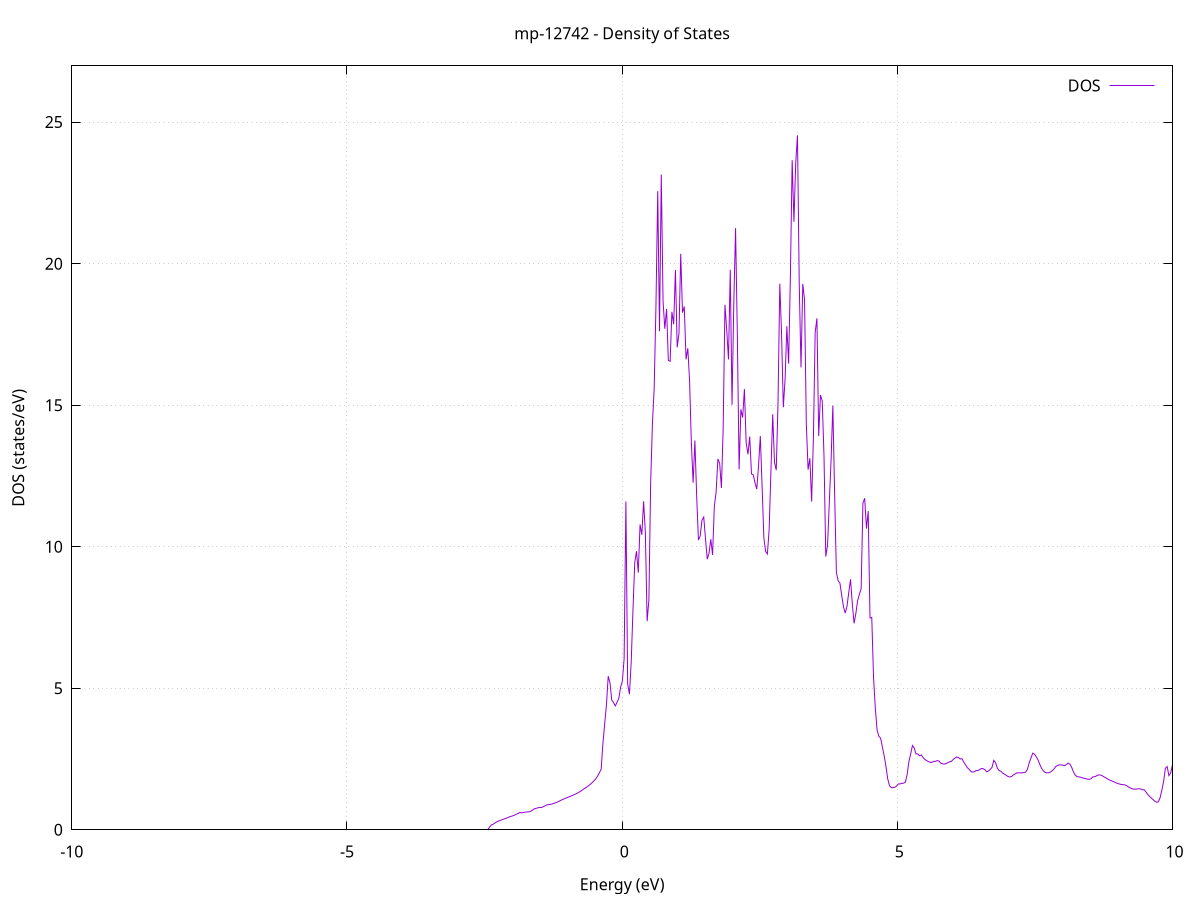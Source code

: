 set title 'mp-12742 - Density of States'
set xlabel 'Energy (eV)'
set ylabel 'DOS (states/eV)'
set grid
set xrange [-10:10]
set yrange [0:26.986]
set xzeroaxis lt -1
set terminal png size 800,600
set output 'mp-12742_dos_gnuplot.png'
plot '-' using 1:2 with lines title 'DOS'
-39.976700 0.000000
-39.944500 0.000000
-39.912400 0.000000
-39.880300 0.000000
-39.848100 0.000000
-39.816000 0.000000
-39.783800 0.000000
-39.751700 0.000000
-39.719600 0.000000
-39.687400 0.000000
-39.655300 0.000000
-39.623200 0.000000
-39.591000 0.000000
-39.558900 0.000000
-39.526700 0.000000
-39.494600 0.000000
-39.462500 0.000000
-39.430300 0.000000
-39.398200 0.000000
-39.366000 0.000000
-39.333900 0.000000
-39.301800 0.000000
-39.269600 0.000000
-39.237500 0.000000
-39.205400 0.000000
-39.173200 0.000000
-39.141100 0.000000
-39.108900 0.000000
-39.076800 0.000000
-39.044700 0.000000
-39.012500 0.000000
-38.980400 0.000000
-38.948200 0.000000
-38.916100 0.000000
-38.884000 0.000000
-38.851800 0.000000
-38.819700 0.000000
-38.787500 0.000000
-38.755400 0.000000
-38.723300 0.000000
-38.691100 0.000000
-38.659000 0.000000
-38.626900 0.000000
-38.594700 0.000000
-38.562600 0.000000
-38.530400 0.000000
-38.498300 0.000000
-38.466200 0.000000
-38.434000 0.000000
-38.401900 0.000000
-38.369700 0.000000
-38.337600 0.000000
-38.305500 0.000000
-38.273300 0.000000
-38.241200 0.000000
-38.209000 0.000000
-38.176900 0.000000
-38.144800 0.000000
-38.112600 0.000000
-38.080500 0.000000
-38.048400 0.000000
-38.016200 0.000000
-37.984100 0.000000
-37.951900 0.000000
-37.919800 0.000000
-37.887700 0.000000
-37.855500 0.000000
-37.823400 0.000000
-37.791200 0.000000
-37.759100 0.000000
-37.727000 0.000000
-37.694800 0.000000
-37.662700 0.000000
-37.630500 0.000000
-37.598400 0.000000
-37.566300 0.000000
-37.534100 0.000000
-37.502000 0.000000
-37.469900 0.000000
-37.437700 0.000000
-37.405600 0.000000
-37.373400 0.000000
-37.341300 0.000000
-37.309200 0.000000
-37.277000 0.000000
-37.244900 0.000000
-37.212700 0.000000
-37.180600 0.000000
-37.148500 0.000000
-37.116300 0.000000
-37.084200 0.000000
-37.052100 0.000000
-37.019900 0.000000
-36.987800 0.000000
-36.955600 0.000000
-36.923500 0.000000
-36.891400 0.000000
-36.859200 0.000000
-36.827100 0.000000
-36.794900 0.000000
-36.762800 0.000000
-36.730700 0.000000
-36.698500 0.000000
-36.666400 0.000000
-36.634200 0.000000
-36.602100 0.000000
-36.570000 0.000000
-36.537800 0.000000
-36.505700 0.000000
-36.473600 0.000000
-36.441400 0.000000
-36.409300 0.000000
-36.377100 0.000000
-36.345000 0.000000
-36.312900 0.000000
-36.280700 0.000000
-36.248600 0.000000
-36.216400 0.000000
-36.184300 0.000000
-36.152200 0.000000
-36.120000 0.000000
-36.087900 0.000000
-36.055700 0.000000
-36.023600 0.000000
-35.991500 0.000000
-35.959300 0.000000
-35.927200 0.000000
-35.895100 0.000000
-35.862900 0.000000
-35.830800 0.000000
-35.798600 0.000000
-35.766500 0.000000
-35.734400 0.000000
-35.702200 0.000000
-35.670100 0.000000
-35.637900 0.000000
-35.605800 0.000000
-35.573700 0.000000
-35.541500 0.000000
-35.509400 0.000000
-35.477200 0.000000
-35.445100 0.000000
-35.413000 0.000000
-35.380800 0.000000
-35.348700 0.000000
-35.316600 0.000000
-35.284400 0.000000
-35.252300 0.000000
-35.220100 0.000000
-35.188000 0.000000
-35.155900 0.000000
-35.123700 0.000000
-35.091600 0.000000
-35.059400 0.000000
-35.027300 0.000000
-34.995200 0.000000
-34.963000 0.000000
-34.930900 0.000000
-34.898700 0.000000
-34.866600 0.000000
-34.834500 0.000000
-34.802300 0.000000
-34.770200 0.000000
-34.738100 0.000000
-34.705900 0.000000
-34.673800 0.000000
-34.641600 0.000000
-34.609500 0.000000
-34.577400 0.000000
-34.545200 0.000000
-34.513100 0.000000
-34.480900 0.000000
-34.448800 0.000000
-34.416700 0.000000
-34.384500 0.000000
-34.352400 0.000000
-34.320300 0.000000
-34.288100 0.000000
-34.256000 0.000000
-34.223800 0.000000
-34.191700 0.000000
-34.159600 0.000000
-34.127400 0.000000
-34.095300 0.000000
-34.063100 0.000000
-34.031000 0.000000
-33.998900 0.000000
-33.966700 0.000000
-33.934600 0.000000
-33.902400 0.000000
-33.870300 0.000000
-33.838200 0.000000
-33.806000 0.000000
-33.773900 0.000000
-33.741800 0.000000
-33.709600 0.000000
-33.677500 0.000000
-33.645300 0.000000
-33.613200 0.000000
-33.581100 0.000000
-33.548900 0.000000
-33.516800 0.000000
-33.484600 0.000000
-33.452500 0.000000
-33.420400 0.000000
-33.388200 0.000000
-33.356100 0.000000
-33.323900 0.000000
-33.291800 0.000000
-33.259700 0.000000
-33.227500 0.000000
-33.195400 0.000000
-33.163300 0.000000
-33.131100 0.000000
-33.099000 0.000000
-33.066800 0.000000
-33.034700 0.000000
-33.002600 0.000000
-32.970400 0.000000
-32.938300 0.000000
-32.906100 0.000000
-32.874000 0.000000
-32.841900 0.000000
-32.809700 0.000000
-32.777600 0.000000
-32.745400 0.000000
-32.713300 0.000000
-32.681200 0.000000
-32.649000 0.000000
-32.616900 0.000000
-32.584800 0.000000
-32.552600 0.000000
-32.520500 0.000000
-32.488300 0.000000
-32.456200 0.000000
-32.424100 0.000000
-32.391900 0.000000
-32.359800 0.000000
-32.327600 0.000000
-32.295500 0.000000
-32.263400 0.000000
-32.231200 0.000000
-32.199100 0.000000
-32.167000 0.000000
-32.134800 0.000000
-32.102700 0.000000
-32.070500 0.000000
-32.038400 0.000000
-32.006300 0.000000
-31.974100 0.000000
-31.942000 0.000000
-31.909800 0.000000
-31.877700 0.000000
-31.845600 0.000000
-31.813400 0.000000
-31.781300 0.000000
-31.749100 0.000000
-31.717000 0.000000
-31.684900 0.000000
-31.652700 0.000000
-31.620600 0.000000
-31.588500 0.000000
-31.556300 0.000000
-31.524200 0.000000
-31.492000 0.000000
-31.459900 0.000000
-31.427800 0.000000
-31.395600 0.000000
-31.363500 0.000000
-31.331300 0.000000
-31.299200 0.000000
-31.267100 0.000000
-31.234900 0.000000
-31.202800 0.000000
-31.170600 0.000000
-31.138500 0.000000
-31.106400 0.000000
-31.074200 0.000000
-31.042100 0.000000
-31.010000 0.000000
-30.977800 0.000000
-30.945700 0.000000
-30.913500 0.000000
-30.881400 0.000000
-30.849300 0.000000
-30.817100 0.000000
-30.785000 0.000000
-30.752800 0.000000
-30.720700 0.000000
-30.688600 0.000000
-30.656400 0.000000
-30.624300 0.000000
-30.592100 0.000000
-30.560000 0.000000
-30.527900 0.000000
-30.495700 0.000000
-30.463600 0.000000
-30.431500 0.000000
-30.399300 0.000000
-30.367200 0.000000
-30.335000 0.000000
-30.302900 0.000000
-30.270800 0.000000
-30.238600 0.000000
-30.206500 0.000000
-30.174300 0.000000
-30.142200 0.000000
-30.110100 0.000000
-30.077900 0.000000
-30.045800 0.000000
-30.013600 0.000000
-29.981500 0.000000
-29.949400 0.000000
-29.917200 0.000000
-29.885100 0.000000
-29.853000 0.000000
-29.820800 0.000000
-29.788700 0.000000
-29.756500 0.000000
-29.724400 0.000000
-29.692300 0.000000
-29.660100 0.000000
-29.628000 0.000000
-29.595800 0.000000
-29.563700 0.000000
-29.531600 0.000000
-29.499400 0.000000
-29.467300 0.000000
-29.435200 0.000000
-29.403000 0.000000
-29.370900 0.000000
-29.338700 0.000000
-29.306600 0.000000
-29.274500 0.000000
-29.242300 0.000000
-29.210200 0.000000
-29.178000 0.000000
-29.145900 0.000000
-29.113800 0.000000
-29.081600 0.000000
-29.049500 0.000000
-29.017300 0.000000
-28.985200 0.000000
-28.953100 0.000000
-28.920900 0.000000
-28.888800 0.000000
-28.856700 0.000000
-28.824500 0.000000
-28.792400 0.000000
-28.760200 0.000000
-28.728100 0.000000
-28.696000 0.000000
-28.663800 0.000000
-28.631700 0.000000
-28.599500 0.000000
-28.567400 0.000000
-28.535300 0.000000
-28.503100 0.000000
-28.471000 0.000000
-28.438800 0.000000
-28.406700 0.000000
-28.374600 0.000000
-28.342400 0.000000
-28.310300 0.000000
-28.278200 0.000000
-28.246000 0.000000
-28.213900 0.000000
-28.181700 0.000000
-28.149600 0.000000
-28.117500 0.000000
-28.085300 0.000000
-28.053200 0.000000
-28.021000 0.000000
-27.988900 0.000000
-27.956800 0.000000
-27.924600 0.000000
-27.892500 0.000000
-27.860300 0.000000
-27.828200 0.000000
-27.796100 0.000000
-27.763900 0.000000
-27.731800 0.000000
-27.699700 0.000000
-27.667500 0.000000
-27.635400 0.000000
-27.603200 0.000000
-27.571100 0.000000
-27.539000 0.000000
-27.506800 0.000000
-27.474700 0.000000
-27.442500 0.000000
-27.410400 0.000000
-27.378300 0.000000
-27.346100 0.000000
-27.314000 0.000000
-27.281900 0.000000
-27.249700 0.000000
-27.217600 0.000000
-27.185400 0.000000
-27.153300 0.000000
-27.121200 0.000000
-27.089000 0.000000
-27.056900 0.000000
-27.024700 0.000000
-26.992600 0.000000
-26.960500 0.000000
-26.928300 0.000000
-26.896200 0.000000
-26.864000 0.000000
-26.831900 0.000000
-26.799800 0.000000
-26.767600 0.000000
-26.735500 0.000000
-26.703400 0.000000
-26.671200 0.000000
-26.639100 0.000000
-26.606900 0.000000
-26.574800 0.000000
-26.542700 0.000000
-26.510500 0.000000
-26.478400 0.000000
-26.446200 0.000000
-26.414100 0.000000
-26.382000 0.000000
-26.349800 0.000000
-26.317700 0.000000
-26.285500 0.000000
-26.253400 0.000000
-26.221300 0.000000
-26.189100 0.000000
-26.157000 0.000000
-26.124900 0.000000
-26.092700 0.000000
-26.060600 0.000000
-26.028400 0.000000
-25.996300 0.000000
-25.964200 0.000000
-25.932000 0.000000
-25.899900 0.000000
-25.867700 0.000000
-25.835600 0.000000
-25.803500 0.000000
-25.771300 0.000000
-25.739200 0.000000
-25.707000 0.000000
-25.674900 0.000000
-25.642800 0.000000
-25.610600 0.000000
-25.578500 0.000000
-25.546400 0.000000
-25.514200 0.000000
-25.482100 0.000000
-25.449900 0.000000
-25.417800 0.000000
-25.385700 0.000000
-25.353500 0.000000
-25.321400 0.000000
-25.289200 0.000000
-25.257100 0.000000
-25.225000 0.000000
-25.192800 0.000000
-25.160700 0.000000
-25.128500 0.000000
-25.096400 0.000000
-25.064300 0.000000
-25.032100 0.000000
-25.000000 0.000000
-24.967900 0.000000
-24.935700 0.000000
-24.903600 0.000000
-24.871400 0.000000
-24.839300 0.000000
-24.807200 0.000000
-24.775000 0.000000
-24.742900 0.000000
-24.710700 0.000000
-24.678600 0.000000
-24.646500 0.000000
-24.614300 0.000000
-24.582200 0.000000
-24.550100 0.000000
-24.517900 0.000000
-24.485800 0.000000
-24.453600 0.000000
-24.421500 0.000000
-24.389400 0.000000
-24.357200 0.000000
-24.325100 0.000000
-24.292900 0.000000
-24.260800 0.000000
-24.228700 0.000000
-24.196500 0.000000
-24.164400 0.000000
-24.132200 0.000000
-24.100100 0.000000
-24.068000 0.000000
-24.035800 0.000000
-24.003700 0.000000
-23.971600 0.000000
-23.939400 0.000000
-23.907300 0.000000
-23.875100 0.000000
-23.843000 0.000000
-23.810900 0.000000
-23.778700 0.000000
-23.746600 0.000000
-23.714400 0.000000
-23.682300 0.000000
-23.650200 0.000000
-23.618000 0.000000
-23.585900 0.000000
-23.553700 0.000000
-23.521600 0.000000
-23.489500 0.000000
-23.457300 0.000000
-23.425200 0.000000
-23.393100 0.000000
-23.360900 0.000000
-23.328800 0.000000
-23.296600 0.000000
-23.264500 0.000000
-23.232400 0.000000
-23.200200 0.000000
-23.168100 0.000000
-23.135900 0.000000
-23.103800 0.000000
-23.071700 0.000000
-23.039500 0.000000
-23.007400 0.000000
-22.975200 0.000000
-22.943100 0.000000
-22.911000 0.000000
-22.878800 0.000000
-22.846700 0.000000
-22.814600 0.000000
-22.782400 0.000000
-22.750300 0.000000
-22.718100 0.000000
-22.686000 0.000000
-22.653900 0.000000
-22.621700 0.000000
-22.589600 0.000000
-22.557400 0.000000
-22.525300 0.000000
-22.493200 0.000000
-22.461000 0.000000
-22.428900 0.000000
-22.396800 0.000000
-22.364600 0.000000
-22.332500 0.000000
-22.300300 0.000000
-22.268200 0.000000
-22.236100 0.000000
-22.203900 0.000000
-22.171800 0.000000
-22.139600 0.000000
-22.107500 0.000000
-22.075400 0.000000
-22.043200 0.000000
-22.011100 0.000000
-21.978900 0.000000
-21.946800 0.000000
-21.914700 0.000000
-21.882500 0.000000
-21.850400 0.000000
-21.818300 0.000000
-21.786100 0.000000
-21.754000 0.000000
-21.721800 0.000000
-21.689700 0.000000
-21.657600 0.000000
-21.625400 0.000000
-21.593300 0.000000
-21.561100 0.000000
-21.529000 0.000000
-21.496900 0.000000
-21.464700 0.000000
-21.432600 0.000000
-21.400400 0.000000
-21.368300 0.000000
-21.336200 0.000000
-21.304000 0.000000
-21.271900 0.000000
-21.239800 0.000000
-21.207600 0.000000
-21.175500 0.000000
-21.143300 0.000000
-21.111200 0.000000
-21.079100 0.000000
-21.046900 0.000000
-21.014800 0.000000
-20.982600 0.000000
-20.950500 0.000000
-20.918400 0.000000
-20.886200 0.000000
-20.854100 0.000000
-20.821900 0.000000
-20.789800 0.000000
-20.757700 0.000000
-20.725500 0.000000
-20.693400 0.000000
-20.661300 0.000000
-20.629100 0.000000
-20.597000 0.000000
-20.564800 0.000000
-20.532700 0.000000
-20.500600 0.000000
-20.468400 0.000000
-20.436300 0.000000
-20.404100 0.000000
-20.372000 0.000000
-20.339900 0.000000
-20.307700 0.000000
-20.275600 0.000000
-20.243400 0.000000
-20.211300 0.000000
-20.179200 0.000000
-20.147000 0.000000
-20.114900 0.000000
-20.082800 0.000000
-20.050600 0.000000
-20.018500 0.000000
-19.986300 0.000000
-19.954200 0.000000
-19.922100 0.000000
-19.889900 0.000000
-19.857800 0.000000
-19.825600 0.000000
-19.793500 0.000000
-19.761400 0.000000
-19.729200 0.000000
-19.697100 0.000000
-19.665000 0.000000
-19.632800 0.000000
-19.600700 0.000000
-19.568500 0.000000
-19.536400 0.000000
-19.504300 0.000000
-19.472100 0.000000
-19.440000 0.000000
-19.407800 0.000000
-19.375700 0.000000
-19.343600 0.000000
-19.311400 0.000000
-19.279300 0.000000
-19.247100 0.000000
-19.215000 0.000000
-19.182900 0.000000
-19.150700 0.000000
-19.118600 0.000000
-19.086500 0.000000
-19.054300 0.000000
-19.022200 0.000000
-18.990000 0.000000
-18.957900 0.000000
-18.925800 0.000000
-18.893600 0.000000
-18.861500 0.000000
-18.829300 0.000000
-18.797200 0.000000
-18.765100 0.000000
-18.732900 0.000000
-18.700800 0.000000
-18.668600 0.000000
-18.636500 0.000000
-18.604400 0.000000
-18.572200 0.000000
-18.540100 0.000000
-18.508000 0.000000
-18.475800 0.000000
-18.443700 0.000000
-18.411500 0.000000
-18.379400 0.000000
-18.347300 0.000000
-18.315100 0.000000
-18.283000 0.000000
-18.250800 0.000000
-18.218700 0.000000
-18.186600 0.000000
-18.154400 0.000000
-18.122300 0.000000
-18.090100 0.000000
-18.058000 0.000000
-18.025900 0.000000
-17.993700 0.000000
-17.961600 0.000000
-17.929500 0.000000
-17.897300 0.000000
-17.865200 0.000000
-17.833000 0.000000
-17.800900 0.000000
-17.768800 0.000000
-17.736600 0.000000
-17.704500 0.000000
-17.672300 0.000000
-17.640200 0.000000
-17.608100 0.000000
-17.575900 0.000000
-17.543800 0.000000
-17.511700 0.000000
-17.479500 0.000000
-17.447400 0.000000
-17.415200 0.000000
-17.383100 0.000000
-17.351000 0.000000
-17.318800 0.000000
-17.286700 0.000000
-17.254500 0.000000
-17.222400 0.000000
-17.190300 0.000000
-17.158100 0.000000
-17.126000 0.000000
-17.093800 0.000000
-17.061700 0.000000
-17.029600 0.000000
-16.997400 0.000000
-16.965300 0.000000
-16.933200 0.000000
-16.901000 0.000000
-16.868900 0.000000
-16.836700 0.000000
-16.804600 0.000000
-16.772500 0.000000
-16.740300 0.000000
-16.708200 0.000000
-16.676000 0.000000
-16.643900 0.000000
-16.611800 0.000000
-16.579600 0.000000
-16.547500 0.000000
-16.515300 0.000000
-16.483200 0.000000
-16.451100 0.000000
-16.418900 0.000000
-16.386800 0.000000
-16.354700 0.000000
-16.322500 0.000000
-16.290400 0.000000
-16.258200 0.000000
-16.226100 0.000000
-16.194000 0.000000
-16.161800 0.000000
-16.129700 0.000000
-16.097500 0.000000
-16.065400 0.000000
-16.033300 0.000000
-16.001100 0.000000
-15.969000 0.000000
-15.936800 0.000000
-15.904700 0.000000
-15.872600 0.000000
-15.840400 0.000000
-15.808300 0.000000
-15.776200 0.000000
-15.744000 0.000000
-15.711900 0.000000
-15.679700 0.000000
-15.647600 0.000000
-15.615500 0.000000
-15.583300 0.000000
-15.551200 0.000000
-15.519000 0.000000
-15.486900 0.000000
-15.454800 0.000000
-15.422600 0.000000
-15.390500 0.000000
-15.358300 0.000000
-15.326200 0.000000
-15.294100 0.000000
-15.261900 0.000000
-15.229800 0.000000
-15.197700 0.000000
-15.165500 0.000000
-15.133400 0.000000
-15.101200 0.000000
-15.069100 0.000000
-15.037000 0.000000
-15.004800 0.000000
-14.972700 0.000000
-14.940500 0.000000
-14.908400 0.000000
-14.876300 0.000000
-14.844100 0.000000
-14.812000 0.000000
-14.779900 0.000000
-14.747700 0.000000
-14.715600 0.000000
-14.683400 0.000000
-14.651300 0.000000
-14.619200 0.000000
-14.587000 0.000000
-14.554900 0.000000
-14.522700 0.000000
-14.490600 0.000000
-14.458500 0.000000
-14.426300 0.000000
-14.394200 0.000000
-14.362000 0.000000
-14.329900 0.000000
-14.297800 0.000000
-14.265600 0.000000
-14.233500 0.000000
-14.201400 0.000000
-14.169200 0.000000
-14.137100 0.000000
-14.104900 0.000000
-14.072800 0.000000
-14.040700 0.000000
-14.008500 0.000000
-13.976400 0.000000
-13.944200 0.000000
-13.912100 0.000000
-13.880000 0.000000
-13.847800 0.000000
-13.815700 0.000000
-13.783500 0.000000
-13.751400 0.000000
-13.719300 0.000000
-13.687100 0.000000
-13.655000 0.000000
-13.622900 0.000000
-13.590700 0.000000
-13.558600 0.000000
-13.526400 0.000000
-13.494300 0.000000
-13.462200 0.000000
-13.430000 0.000000
-13.397900 0.000000
-13.365700 0.000000
-13.333600 0.000000
-13.301500 0.000000
-13.269300 0.000000
-13.237200 0.000000
-13.205000 0.000000
-13.172900 0.000000
-13.140800 0.000000
-13.108600 0.000000
-13.076500 0.000000
-13.044400 0.000000
-13.012200 0.000000
-12.980100 0.000000
-12.947900 0.000000
-12.915800 0.000000
-12.883700 0.000000
-12.851500 0.000000
-12.819400 0.000000
-12.787200 0.000000
-12.755100 0.000000
-12.723000 0.000000
-12.690800 0.000000
-12.658700 0.000000
-12.626600 0.000000
-12.594400 0.000000
-12.562300 0.000000
-12.530100 0.000000
-12.498000 0.000000
-12.465900 0.000000
-12.433700 0.000000
-12.401600 0.000000
-12.369400 0.000000
-12.337300 0.000000
-12.305200 0.000000
-12.273000 0.000000
-12.240900 0.000000
-12.208700 0.000000
-12.176600 0.000000
-12.144500 0.000000
-12.112300 0.000000
-12.080200 0.000000
-12.048100 0.000000
-12.015900 0.000000
-11.983800 0.000000
-11.951600 0.000000
-11.919500 0.000000
-11.887400 0.000000
-11.855200 0.000000
-11.823100 0.000000
-11.790900 0.000000
-11.758800 0.000000
-11.726700 0.000000
-11.694500 0.000000
-11.662400 0.000000
-11.630200 0.000000
-11.598100 0.000000
-11.566000 0.000000
-11.533800 0.000000
-11.501700 0.000000
-11.469600 0.000000
-11.437400 0.000000
-11.405300 0.000000
-11.373100 0.000000
-11.341000 0.000000
-11.308900 0.000000
-11.276700 0.000000
-11.244600 0.000000
-11.212400 0.000000
-11.180300 0.000000
-11.148200 0.000000
-11.116000 0.000000
-11.083900 0.000000
-11.051700 0.000000
-11.019600 0.000000
-10.987500 0.000000
-10.955300 0.000000
-10.923200 0.000000
-10.891100 0.000000
-10.858900 0.000000
-10.826800 0.000000
-10.794600 0.000000
-10.762500 0.000000
-10.730400 0.000000
-10.698200 0.000000
-10.666100 0.000000
-10.633900 0.000000
-10.601800 0.000000
-10.569700 0.000000
-10.537500 0.000000
-10.505400 0.000000
-10.473300 0.000000
-10.441100 0.000000
-10.409000 0.000000
-10.376800 0.000000
-10.344700 0.000000
-10.312600 0.000000
-10.280400 0.000000
-10.248300 0.000000
-10.216100 0.000000
-10.184000 0.000000
-10.151900 0.000000
-10.119700 0.000000
-10.087600 0.000000
-10.055400 0.000000
-10.023300 0.000000
-9.991200 0.000000
-9.959000 0.000000
-9.926900 0.000000
-9.894800 0.000000
-9.862600 0.000000
-9.830500 0.000000
-9.798300 0.000000
-9.766200 0.000000
-9.734100 0.000000
-9.701900 0.000000
-9.669800 0.000000
-9.637600 0.000000
-9.605500 0.000000
-9.573400 0.000000
-9.541200 0.000000
-9.509100 0.000000
-9.476900 0.000000
-9.444800 0.000000
-9.412700 0.000000
-9.380500 0.000000
-9.348400 0.000000
-9.316300 0.000000
-9.284100 0.000000
-9.252000 0.000000
-9.219800 0.000000
-9.187700 0.000000
-9.155600 0.000000
-9.123400 0.000000
-9.091300 0.000000
-9.059100 0.000000
-9.027000 0.000000
-8.994900 0.000000
-8.962700 0.000000
-8.930600 0.000000
-8.898400 0.000000
-8.866300 0.000000
-8.834200 0.000000
-8.802000 0.000000
-8.769900 0.000000
-8.737800 0.000000
-8.705600 0.000000
-8.673500 0.000000
-8.641300 0.000000
-8.609200 0.000000
-8.577100 0.000000
-8.544900 0.000000
-8.512800 0.000000
-8.480600 0.000000
-8.448500 0.000000
-8.416400 0.000000
-8.384200 0.000000
-8.352100 0.000000
-8.319900 0.000000
-8.287800 0.000000
-8.255700 0.000000
-8.223500 0.000000
-8.191400 0.000000
-8.159300 0.000000
-8.127100 0.000000
-8.095000 0.000000
-8.062800 0.000000
-8.030700 0.000000
-7.998600 0.000000
-7.966400 0.000000
-7.934300 0.000000
-7.902100 0.000000
-7.870000 0.000000
-7.837900 0.000000
-7.805700 0.000000
-7.773600 0.000000
-7.741500 0.000000
-7.709300 0.000000
-7.677200 0.000000
-7.645000 0.000000
-7.612900 0.000000
-7.580800 0.000000
-7.548600 0.000000
-7.516500 0.000000
-7.484300 0.000000
-7.452200 0.000000
-7.420100 0.000000
-7.387900 0.000000
-7.355800 0.000000
-7.323600 0.000000
-7.291500 0.000000
-7.259400 0.000000
-7.227200 0.000000
-7.195100 0.000000
-7.163000 0.000000
-7.130800 0.000000
-7.098700 0.000000
-7.066500 0.000000
-7.034400 0.000000
-7.002300 0.000000
-6.970100 0.000000
-6.938000 0.000000
-6.905800 0.000000
-6.873700 0.000000
-6.841600 0.000000
-6.809400 0.000000
-6.777300 0.000000
-6.745100 0.000000
-6.713000 0.000000
-6.680900 0.000000
-6.648700 0.000000
-6.616600 0.000000
-6.584500 0.000000
-6.552300 0.000000
-6.520200 0.000000
-6.488000 0.000000
-6.455900 0.000000
-6.423800 0.000000
-6.391600 0.000000
-6.359500 0.000000
-6.327300 0.000000
-6.295200 0.000000
-6.263100 0.000000
-6.230900 0.000000
-6.198800 0.000000
-6.166600 0.000000
-6.134500 0.000000
-6.102400 0.000000
-6.070200 0.000000
-6.038100 0.000000
-6.006000 0.000000
-5.973800 0.000000
-5.941700 0.000000
-5.909500 0.000000
-5.877400 0.000000
-5.845300 0.000000
-5.813100 0.000000
-5.781000 0.000000
-5.748800 0.000000
-5.716700 0.000000
-5.684600 0.000000
-5.652400 0.000000
-5.620300 0.000000
-5.588200 0.000000
-5.556000 0.000000
-5.523900 0.000000
-5.491700 0.000000
-5.459600 0.000000
-5.427500 0.000000
-5.395300 0.000000
-5.363200 0.000000
-5.331000 0.000000
-5.298900 0.000000
-5.266800 0.000000
-5.234600 0.000000
-5.202500 0.000000
-5.170300 0.000000
-5.138200 0.000000
-5.106100 0.000000
-5.073900 0.000000
-5.041800 0.000000
-5.009700 0.000000
-4.977500 0.000000
-4.945400 0.000000
-4.913200 0.000000
-4.881100 0.000000
-4.849000 0.000000
-4.816800 0.000000
-4.784700 0.000000
-4.752500 0.000000
-4.720400 0.000000
-4.688300 0.000000
-4.656100 0.000000
-4.624000 0.000000
-4.591800 0.000000
-4.559700 0.000000
-4.527600 0.000000
-4.495400 0.000000
-4.463300 0.000000
-4.431200 0.000000
-4.399000 0.000000
-4.366900 0.000000
-4.334700 0.000000
-4.302600 0.000000
-4.270500 0.000000
-4.238300 0.000000
-4.206200 0.000000
-4.174000 0.000000
-4.141900 0.000000
-4.109800 0.000000
-4.077600 0.000000
-4.045500 0.000000
-4.013300 0.000000
-3.981200 0.000000
-3.949100 0.000000
-3.916900 0.000000
-3.884800 0.000000
-3.852700 0.000000
-3.820500 0.000000
-3.788400 0.000000
-3.756200 0.000000
-3.724100 0.000000
-3.692000 0.000000
-3.659800 0.000000
-3.627700 0.000000
-3.595500 0.000000
-3.563400 0.000000
-3.531300 0.000000
-3.499100 0.000000
-3.467000 0.000000
-3.434800 0.000000
-3.402700 0.000000
-3.370600 0.000000
-3.338400 0.000000
-3.306300 0.000000
-3.274200 0.000000
-3.242000 0.000000
-3.209900 0.000000
-3.177700 0.000000
-3.145600 0.000000
-3.113500 0.000000
-3.081300 0.000000
-3.049200 0.000000
-3.017000 0.000000
-2.984900 0.000000
-2.952800 0.000000
-2.920600 0.000000
-2.888500 0.000000
-2.856400 0.000000
-2.824200 0.000000
-2.792100 0.000000
-2.759900 0.000000
-2.727800 0.000000
-2.695700 0.000000
-2.663500 0.000000
-2.631400 0.000000
-2.599200 0.000000
-2.567100 0.000000
-2.535000 0.000000
-2.502800 0.000000
-2.470700 0.000000
-2.438500 0.009300
-2.406400 0.105100
-2.374300 0.173600
-2.342100 0.198800
-2.310000 0.239500
-2.277900 0.281700
-2.245700 0.309700
-2.213600 0.330000
-2.181400 0.355100
-2.149300 0.377200
-2.117200 0.400400
-2.085000 0.426000
-2.052900 0.452500
-2.020700 0.472200
-1.988600 0.492600
-1.956500 0.515900
-1.924300 0.548400
-1.892200 0.573500
-1.860000 0.611600
-1.827900 0.596400
-1.795800 0.611700
-1.763600 0.622800
-1.731500 0.627100
-1.699400 0.630800
-1.667200 0.649600
-1.635100 0.683100
-1.602900 0.734300
-1.570800 0.753600
-1.538700 0.771300
-1.506500 0.787700
-1.474400 0.783000
-1.442200 0.805400
-1.410100 0.836600
-1.378000 0.870900
-1.345800 0.885800
-1.313700 0.896600
-1.281500 0.907000
-1.249400 0.927600
-1.217300 0.948800
-1.185100 0.973700
-1.153000 1.001800
-1.120900 1.032400
-1.088700 1.065500
-1.056600 1.091700
-1.024400 1.116600
-0.992300 1.143700
-0.960200 1.167100
-0.928000 1.192500
-0.895900 1.218600
-0.863700 1.245400
-0.831600 1.275400
-0.799500 1.309700
-0.767300 1.346600
-0.735200 1.387900
-0.703100 1.433300
-0.670900 1.475300
-0.638800 1.516200
-0.606600 1.562900
-0.574500 1.612600
-0.542400 1.669200
-0.510200 1.733000
-0.478100 1.804900
-0.445900 1.899900
-0.413800 2.016200
-0.381700 2.134900
-0.349500 3.051600
-0.317400 3.740200
-0.285200 4.409800
-0.253100 5.427200
-0.221000 5.187500
-0.188800 4.584900
-0.156700 4.494600
-0.124600 4.376900
-0.092400 4.506400
-0.060300 4.642300
-0.028100 5.037100
0.004000 5.256000
0.036100 6.048100
0.068300 11.596700
0.100400 5.145000
0.132600 4.789200
0.164700 5.922400
0.196800 7.772100
0.229000 9.434400
0.261100 9.840900
0.293300 9.084400
0.325400 10.784700
0.357500 10.421800
0.389700 11.604200
0.421800 10.503200
0.453900 7.368800
0.486100 8.115800
0.518200 12.276500
0.550400 14.353000
0.582500 15.609500
0.614600 18.534100
0.646800 22.557400
0.678900 17.615300
0.711100 23.148600
0.743200 18.674500
0.775300 17.700300
0.807500 18.398100
0.839600 16.578300
0.871800 16.548500
0.903900 18.295800
0.936000 17.861500
0.968200 19.775700
1.000300 17.042100
1.032400 17.520700
1.064600 20.346100
1.096700 18.266700
1.128900 18.484900
1.161000 16.618400
1.193100 17.010200
1.225300 15.872600
1.257400 13.691500
1.289600 12.260000
1.321700 13.753100
1.353800 11.813300
1.386000 10.233700
1.418100 10.381500
1.450300 10.937100
1.482400 11.046500
1.514500 10.283200
1.546700 9.560900
1.578800 9.772000
1.610900 10.264400
1.643100 9.707300
1.675200 11.433200
1.707400 11.930700
1.739500 13.097000
1.771600 12.953500
1.803800 12.073700
1.835900 14.197600
1.868100 18.547400
1.900200 17.658300
1.932300 16.617700
1.964500 19.783500
1.996600 15.014000
2.028700 18.603300
2.060900 21.252900
2.093000 17.505000
2.125200 12.729000
2.157300 14.849800
2.189400 14.561600
2.221600 15.566900
2.253700 13.666400
2.285900 13.264000
2.318000 13.892700
2.350100 12.572600
2.382300 12.539900
2.414400 12.252600
2.446600 12.033000
2.478700 12.882100
2.510800 13.908200
2.543000 12.122000
2.575100 10.318200
2.607200 9.830200
2.639400 9.743900
2.671500 10.629400
2.703700 12.697300
2.735800 14.677400
2.767900 12.981900
2.800100 12.706400
2.832200 15.094200
2.864400 19.292900
2.896500 17.529000
2.928600 14.925600
2.960800 15.918900
2.992900 17.787800
3.025100 16.465400
3.057200 19.568300
3.089300 23.654200
3.121500 21.479200
3.153600 23.539300
3.185700 24.532400
3.217900 19.271500
3.250000 16.332700
3.282200 19.286800
3.314300 18.725300
3.346400 14.358400
3.378600 12.721500
3.410700 13.125000
3.442900 11.594300
3.475000 13.817300
3.507100 17.572000
3.539300 18.067500
3.571400 13.906100
3.603600 15.359000
3.635700 15.152200
3.667800 13.207700
3.700000 9.653200
3.732100 10.050100
3.764200 11.563700
3.796400 13.063700
3.828500 14.984000
3.860700 11.891700
3.892800 9.089700
3.924900 8.792700
3.957100 8.713500
3.989200 8.281500
4.021400 7.881100
4.053500 7.656800
4.085600 7.896800
4.117800 8.385400
4.149900 8.849900
4.182000 7.985600
4.214200 7.292300
4.246300 7.637700
4.278500 8.095100
4.310600 8.316000
4.342700 8.521500
4.374900 11.537500
4.407000 11.711700
4.439200 10.638200
4.471300 11.257300
4.503400 7.482000
4.535600 7.500500
4.567700 5.392800
4.599900 4.298200
4.632000 3.524900
4.664100 3.304500
4.696300 3.237800
4.728400 2.922300
4.760500 2.613500
4.792700 2.249200
4.824800 1.805100
4.857000 1.560300
4.889100 1.488100
4.921200 1.483900
4.953400 1.501800
4.985500 1.543500
5.017700 1.618000
5.049800 1.620500
5.081900 1.640100
5.114100 1.645700
5.146200 1.683900
5.178400 1.945100
5.210500 2.405500
5.242600 2.678300
5.274800 2.975800
5.306900 2.888700
5.339000 2.679100
5.371200 2.682000
5.403300 2.613400
5.435500 2.643200
5.467600 2.554800
5.499700 2.487600
5.531900 2.446500
5.564000 2.408200
5.596200 2.384800
5.628300 2.378200
5.660400 2.418200
5.692600 2.416300
5.724700 2.443100
5.756900 2.431000
5.789000 2.354900
5.821100 2.329400
5.853300 2.319700
5.885400 2.337000
5.917500 2.367000
5.949700 2.401800
5.981800 2.415400
6.014000 2.479600
6.046100 2.532000
6.078200 2.571400
6.110400 2.550600
6.142500 2.499100
6.174700 2.512300
6.206800 2.389800
6.238900 2.299900
6.271100 2.196500
6.303200 2.139000
6.335400 2.061700
6.367500 2.035300
6.399600 2.053100
6.431800 2.092800
6.463900 2.087900
6.496000 2.125300
6.528200 2.163600
6.560300 2.158000
6.592500 2.120700
6.624600 2.046400
6.656700 2.078600
6.688900 2.136000
6.721000 2.206100
6.753200 2.453100
6.785300 2.371500
6.817400 2.180700
6.849600 2.089500
6.881700 2.070600
6.913800 1.998200
6.946000 1.965900
6.978100 1.926200
7.010300 1.882600
7.042400 1.864900
7.074500 1.877900
7.106700 1.939400
7.138800 1.970200
7.171000 2.011500
7.203100 2.007600
7.235200 2.012200
7.267400 2.011000
7.299500 2.024500
7.331700 2.038700
7.363800 2.137600
7.395900 2.362500
7.428100 2.534300
7.460200 2.705600
7.492300 2.670900
7.524500 2.579800
7.556600 2.466500
7.588800 2.309200
7.620900 2.171200
7.653000 2.083400
7.685200 2.028000
7.717300 2.012100
7.749500 2.012200
7.781600 2.040000
7.813700 2.087100
7.845900 2.145600
7.878000 2.231100
7.910200 2.275100
7.942300 2.290300
7.974400 2.293500
8.006600 2.283700
8.038700 2.265300
8.070800 2.302100
8.103000 2.356100
8.135100 2.318500
8.167300 2.209000
8.199400 2.049000
8.231500 1.938000
8.263700 1.879500
8.295800 1.868700
8.328000 1.858500
8.360100 1.837400
8.392200 1.819700
8.424400 1.806300
8.456500 1.785400
8.488700 1.783800
8.520800 1.805200
8.552900 1.868100
8.585100 1.874200
8.617200 1.901300
8.649300 1.935200
8.681500 1.937900
8.713600 1.919800
8.745800 1.879400
8.777900 1.845200
8.810000 1.808700
8.842200 1.770100
8.874300 1.742000
8.906500 1.717400
8.938600 1.690100
8.970700 1.660700
9.002900 1.638500
9.035000 1.617200
9.067100 1.601400
9.099300 1.596000
9.131400 1.586200
9.163600 1.564400
9.195700 1.517800
9.227800 1.484900
9.260000 1.450600
9.292100 1.434100
9.324300 1.433900
9.356400 1.442800
9.388500 1.448400
9.420700 1.444000
9.452800 1.411100
9.485000 1.414700
9.517100 1.335800
9.549200 1.252300
9.581400 1.183500
9.613500 1.123800
9.645600 1.069500
9.677800 1.011500
9.709900 0.972500
9.742100 0.985700
9.774200 1.130100
9.806300 1.395700
9.838500 1.703300
9.870600 2.169200
9.902800 2.233900
9.934900 1.912300
9.967000 2.008900
9.999200 2.291300
10.031300 2.581300
10.063500 2.638900
10.095600 2.687300
10.127700 2.673800
10.159900 2.647600
10.192000 2.566900
10.224100 2.583300
10.256300 2.683800
10.288400 2.691200
10.320600 2.656300
10.352700 2.693400
10.384800 2.745900
10.417000 2.838700
10.449100 2.907400
10.481300 2.963100
10.513400 2.990800
10.545500 2.997500
10.577700 3.066400
10.609800 3.144300
10.642000 3.189500
10.674100 3.170200
10.706200 3.087600
10.738400 3.014500
10.770500 2.946000
10.802600 2.880300
10.834800 2.850100
10.866900 2.815700
10.899100 2.791500
10.931200 2.812400
10.963300 2.850800
10.995500 2.903100
11.027600 2.962700
11.059800 2.868900
11.091900 2.842700
11.124000 2.818800
11.156200 2.809200
11.188300 2.793300
11.220400 2.787400
11.252600 2.785600
11.284700 2.714200
11.316900 2.666900
11.349000 2.622700
11.381100 2.581900
11.413300 2.571100
11.445400 2.582600
11.477600 2.535400
11.509700 2.440100
11.541800 2.281800
11.574000 2.199500
11.606100 2.176000
11.638300 2.169900
11.670400 2.184600
11.702500 2.225200
11.734700 2.293700
11.766800 2.405200
11.798900 2.497600
11.831100 2.471300
11.863200 2.426000
11.895400 2.387000
11.927500 2.350000
11.959600 2.271000
11.991800 2.249900
12.023900 2.259400
12.056100 2.277200
12.088200 2.279100
12.120300 2.294100
12.152500 2.323100
12.184600 2.356700
12.216800 2.404500
12.248900 2.455300
12.281000 2.509300
12.313200 2.607800
12.345300 2.787800
12.377400 2.787200
12.409600 2.842600
12.441700 2.913000
12.473900 3.041900
12.506000 3.161300
12.538100 3.274300
12.570300 3.418100
12.602400 3.420500
12.634600 3.567000
12.666700 3.283000
12.698800 3.207300
12.731000 3.316800
12.763100 3.299500
12.795300 3.330600
12.827400 3.364100
12.859500 3.463300
12.891700 3.515200
12.923800 3.362800
12.955900 3.052900
12.988100 3.152700
13.020200 3.327400
13.052400 3.694300
13.084500 3.998000
13.116600 4.053100
13.148800 4.075300
13.180900 3.928200
13.213100 3.838500
13.245200 3.751200
13.277300 3.696900
13.309500 3.777200
13.341600 4.041600
13.373800 4.291800
13.405900 4.188700
13.438000 3.900500
13.470200 3.586300
13.502300 3.325400
13.534400 3.179500
13.566600 3.011700
13.598700 2.848000
13.630900 2.674800
13.663000 2.578300
13.695100 2.591700
13.727300 2.673500
13.759400 2.751100
13.791600 2.841400
13.823700 2.946100
13.855800 3.109700
13.888000 3.223000
13.920100 3.221300
13.952200 3.126400
13.984400 3.048200
14.016500 3.191600
14.048700 3.266400
14.080800 3.349800
14.112900 3.445300
14.145100 3.628700
14.177200 3.521600
14.209400 3.564200
14.241500 3.707100
14.273600 3.957200
14.305800 4.100000
14.337900 4.182300
14.370100 4.279700
14.402200 4.390000
14.434300 4.642000
14.466500 4.606200
14.498600 4.441200
14.530700 4.379800
14.562900 3.950400
14.595000 3.602900
14.627200 3.424500
14.659300 3.427100
14.691400 3.498000
14.723600 3.599300
14.755700 3.711800
14.787900 3.587000
14.820000 3.539900
14.852100 3.336700
14.884300 3.237200
14.916400 3.167800
14.948600 3.126000
14.980700 2.942500
15.012800 2.856200
15.045000 2.822700
15.077100 2.820400
15.109200 2.909900
15.141400 2.955500
15.173500 2.966500
15.205700 3.003800
15.237800 3.080000
15.269900 3.322600
15.302100 3.291400
15.334200 3.287200
15.366400 3.380700
15.398500 3.425500
15.430600 3.359000
15.462800 3.447800
15.494900 3.523700
15.527100 3.512300
15.559200 3.557500
15.591300 3.609200
15.623500 3.588000
15.655600 3.617000
15.687700 3.861200
15.719900 3.922600
15.752000 3.888900
15.784200 3.820900
15.816300 3.674800
15.848400 3.719000
15.880600 3.852600
15.912700 3.983900
15.944900 3.978400
15.977000 3.986400
16.009100 4.037400
16.041300 4.107500
16.073400 4.245000
16.105500 4.591700
16.137700 4.823200
16.169800 4.844300
16.202000 4.862200
16.234100 4.792300
16.266200 4.787100
16.298400 4.858800
16.330500 5.005400
16.362700 4.855500
16.394800 4.741900
16.426900 4.671700
16.459100 4.576500
16.491200 4.485300
16.523400 4.349300
16.555500 4.260600
16.587600 4.082800
16.619800 3.979200
16.651900 3.943700
16.684000 3.864900
16.716200 3.759300
16.748300 3.685300
16.780500 3.598400
16.812600 3.516100
16.844700 3.506100
16.876900 3.526100
16.909000 3.544400
16.941200 3.782900
16.973300 3.993500
17.005400 3.968600
17.037600 3.952600
17.069700 4.011200
17.101900 4.381400
17.134000 4.749700
17.166100 4.878500
17.198300 4.539900
17.230400 4.361000
17.262500 4.305400
17.294700 4.373600
17.326800 4.396800
17.359000 4.395200
17.391100 4.541900
17.423200 4.523800
17.455400 4.416000
17.487500 4.343100
17.519700 4.280600
17.551800 4.129900
17.583900 4.019500
17.616100 3.997300
17.648200 3.994600
17.680400 4.053600
17.712500 4.041300
17.744600 4.008700
17.776800 4.028200
17.808900 3.957900
17.841000 3.954900
17.873200 3.896100
17.905300 3.849800
17.937500 3.861200
17.969600 3.881900
18.001700 3.840600
18.033900 3.797900
18.066000 3.786200
18.098200 3.815100
18.130300 3.774100
18.162400 3.764800
18.194600 3.746900
18.226700 3.685200
18.258900 3.570000
18.291000 3.509200
18.323100 3.490600
18.355300 3.382600
18.387400 3.302800
18.419500 3.195600
18.451700 3.145400
18.483800 3.094700
18.516000 3.035700
18.548100 2.982000
18.580200 2.994000
18.612400 2.989600
18.644500 2.927900
18.676700 2.912700
18.708800 2.853800
18.740900 2.781200
18.773100 2.688600
18.805200 2.583800
18.837300 2.266500
18.869500 2.084000
18.901600 1.990300
18.933800 1.944600
18.965900 1.916200
18.998000 1.962600
19.030200 1.900800
19.062300 1.843500
19.094500 1.785800
19.126600 1.734600
19.158700 1.677300
19.190900 1.630700
19.223000 1.592000
19.255200 1.514600
19.287300 1.502900
19.319400 1.464000
19.351600 1.437300
19.383700 1.386100
19.415800 1.379500
19.448000 1.368000
19.480100 1.353700
19.512300 1.317200
19.544400 1.248100
19.576500 1.159700
19.608700 1.119600
19.640800 1.096800
19.673000 1.068900
19.705100 1.059900
19.737200 1.080600
19.769400 0.981700
19.801500 0.972400
19.833700 0.938800
19.865800 0.967900
19.897900 0.944100
19.930100 0.886000
19.962200 0.842400
19.994300 0.817800
20.026500 0.762800
20.058600 0.715900
20.090800 0.674000
20.122900 0.634400
20.155000 0.599200
20.187200 0.573900
20.219300 0.553900
20.251500 0.540600
20.283600 0.544700
20.315700 0.484900
20.347900 0.445800
20.380000 0.432000
20.412200 0.432500
20.444300 0.423600
20.476400 0.415000
20.508600 0.412400
20.540700 0.400600
20.572800 0.350300
20.605000 0.334400
20.637100 0.319900
20.669300 0.310600
20.701400 0.307800
20.733500 0.308700
20.765700 0.311500
20.797800 0.316100
20.830000 0.298400
20.862100 0.278600
20.894200 0.248700
20.926400 0.235000
20.958500 0.229500
20.990600 0.230200
21.022800 0.233500
21.054900 0.233500
21.087100 0.229800
21.119200 0.223300
21.151300 0.212800
21.183500 0.191000
21.215600 0.159500
21.247800 0.122300
21.279900 0.105000
21.312000 0.095900
21.344200 0.094500
21.376300 0.003900
21.408500 0.000000
21.440600 0.000000
21.472700 0.000000
21.504900 0.000000
21.537000 0.000000
21.569100 0.000000
21.601300 0.000000
21.633400 0.000000
21.665600 0.000000
21.697700 0.000000
21.729800 0.000000
21.762000 0.000000
21.794100 0.000000
21.826300 0.000000
21.858400 0.000000
21.890500 0.000000
21.922700 0.000000
21.954800 0.000000
21.987000 0.000000
22.019100 0.000000
22.051200 0.000000
22.083400 0.000000
22.115500 0.000000
22.147600 0.000000
22.179800 0.000000
22.211900 0.000000
22.244100 0.000000
22.276200 0.000000
22.308300 0.000000
22.340500 0.000000
22.372600 0.000000
22.404800 0.000000
22.436900 0.000000
22.469000 0.000000
22.501200 0.000000
22.533300 0.000000
22.565500 0.000000
22.597600 0.000000
22.629700 0.000000
22.661900 0.000000
22.694000 0.000000
22.726100 0.000000
22.758300 0.000000
22.790400 0.000000
22.822600 0.000000
22.854700 0.000000
22.886800 0.000000
22.919000 0.000000
22.951100 0.000000
22.983300 0.000000
23.015400 0.000000
23.047500 0.000000
23.079700 0.000000
23.111800 0.000000
23.144000 0.000000
23.176100 0.000000
23.208200 0.000000
23.240400 0.000000
23.272500 0.000000
23.304600 0.000000
23.336800 0.000000
23.368900 0.000000
23.401100 0.000000
23.433200 0.000000
23.465300 0.000000
23.497500 0.000000
23.529600 0.000000
23.561800 0.000000
23.593900 0.000000
23.626000 0.000000
23.658200 0.000000
23.690300 0.000000
23.722400 0.000000
23.754600 0.000000
23.786700 0.000000
23.818900 0.000000
23.851000 0.000000
23.883100 0.000000
23.915300 0.000000
23.947400 0.000000
23.979600 0.000000
24.011700 0.000000
24.043800 0.000000
24.076000 0.000000
24.108100 0.000000
24.140300 0.000000
24.172400 0.000000
24.204500 0.000000
24.236700 0.000000
24.268800 0.000000
24.300900 0.000000
e
